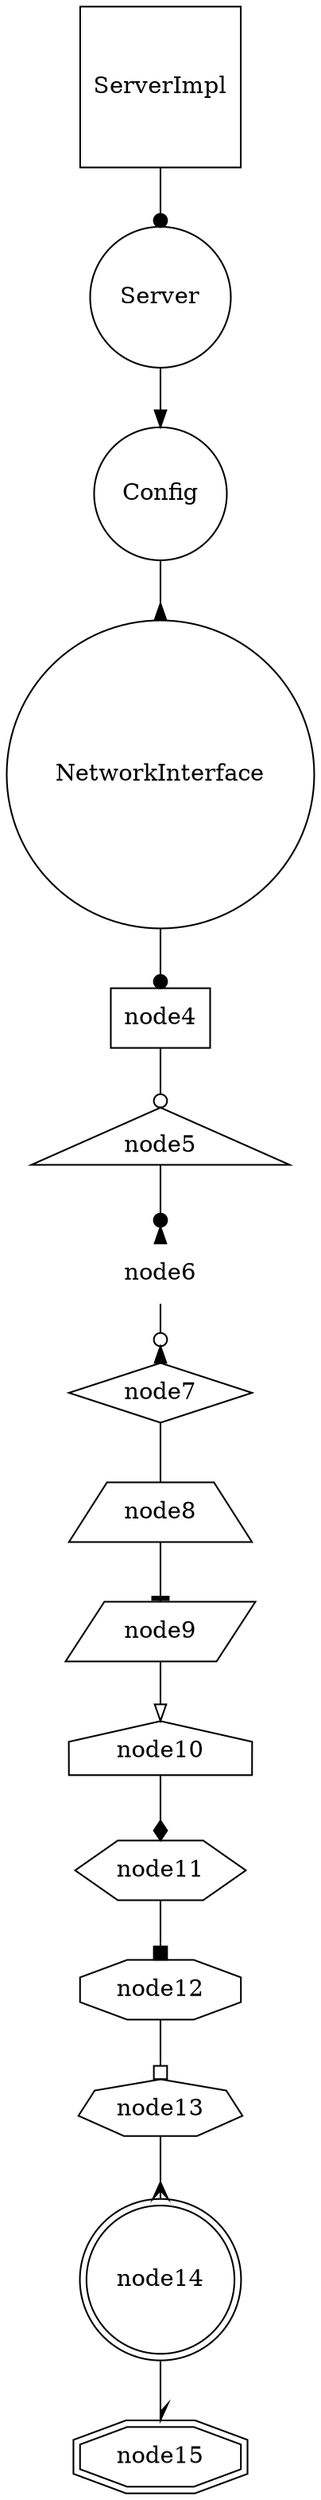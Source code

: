 digraph example_cyclic_graph {
  node [shape=circle];
  serverimpl [shape=square, label="ServerImpl"];
  node1 [label="Server"];
  node2 [label="Config"];
  node3 [label="NetworkInterface"];
  node4 [shape=rectangle];
  node5 [shape=triangle];
  node6 [shape=plaintext];
  node7 [shape=diamond];
  node8 [shape=trapezium];
  node9 [shape=parallelogram];
  node10 [shape=house];
  node11 [shape=hexagon];
  node12 [shape=octagon];
  node13 [shape=septagon];
  node14 [shape=doublecircle];
  node15 [shape=doubleoctagon];

  serverimpl -> node1 [arrowhead=dot];
  node1 -> node2 [arrowhead=normal];
  node2 -> node3 [arrowhead=inv];
  node3 -> node4 [arrowhead=dot];
  node4 -> node5 [arrowhead=odot];
  node5 -> node6 [arrowhead=invdot];
  node6 -> node7 [arrowhead=invodot];
  node7 -> node8 [arrowhead=none];
  node8 -> node9 [arrowhead=tee];
  node9 -> node10 [arrowhead=empty];
  node10 -> node11 [arrowhead=diamond];
  node11 -> node12 [arrowhead=box];
  node12 -> node13 [arrowhead=obox];
  node13 -> node14 [arrowhead=crow];
  node14 -> node15 [arrowhead=halfopen];
}